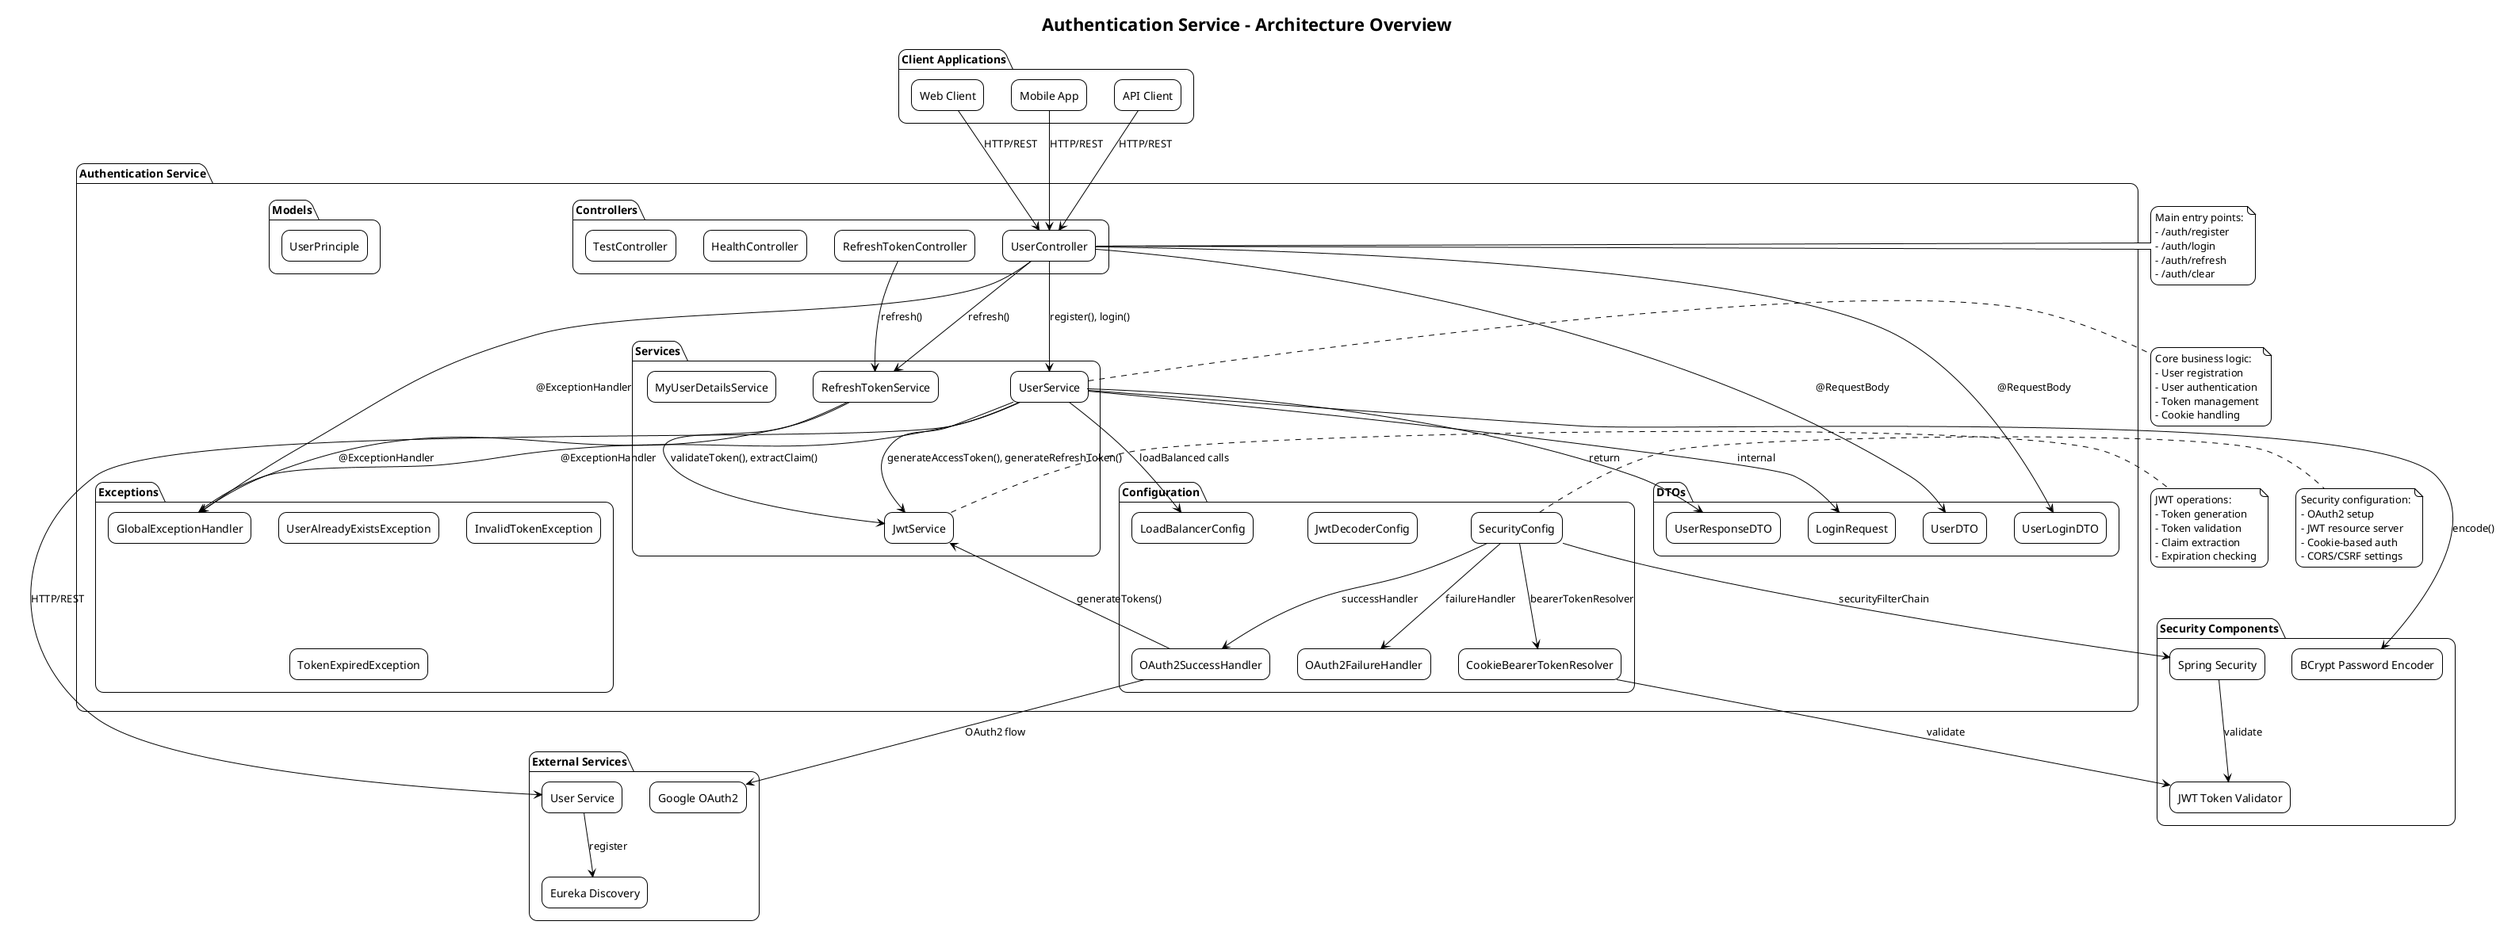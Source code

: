 @startuml Auth Service Architecture Diagram

!theme plain
skinparam backgroundColor #FFFFFF
skinparam componentStyle rectangle
skinparam roundcorner 20

title Authentication Service - Architecture Overview

package "Client Applications" {
    [Web Client] as WC
    [Mobile App] as MA
    [API Client] as AC
}

package "Authentication Service" {
    package "Controllers" {
        [UserController] as UC
        [RefreshTokenController] as RTC
        [HealthController] as HC
        [TestController] as TC
    }
    
    package "Services" {
        [UserService] as US
        [JwtService] as JWT
        [RefreshTokenService] as RTS
        [MyUserDetailsService] as MUDS
    }
    
    package "Configuration" {
        [SecurityConfig] as SC
        [CookieBearerTokenResolver] as CBTR
        [OAuth2SuccessHandler] as OAuth2SH
        [OAuth2FailureHandler] as OAuth2FH
        [JwtDecoderConfig] as JDC
        [LoadBalancerConfig] as LBC
    }
    
    package "DTOs" {
        [UserDTO] as UDTO
        [UserLoginDTO] as ULDTO
        [UserResponseDTO] as URDTO
        [LoginRequest] as LR
    }
    
    package "Models" {
        [UserPrinciple] as UP
    }
    
    package "Exceptions" {
        [UserAlreadyExistsException] as UAEE
        [InvalidTokenException] as ITE
        [TokenExpiredException] as TEE
        [GlobalExceptionHandler] as GEH
    }
}

package "External Services" {
    [User Service] as UDS
    [Eureka Discovery] as ED
    [Google OAuth2] as GO
}

package "Security Components" {
    [BCrypt Password Encoder] as BPE
    [JWT Token Validator] as JTV
    [Spring Security] as SS
}

' Client connections
WC --> UC : HTTP/REST
MA --> UC : HTTP/REST
AC --> UC : HTTP/REST

' Controller to Service connections
UC --> US : register(), login()
UC --> RTS : refresh()
RTC --> RTS : refresh()

' Service to Service connections
US --> JWT : generateAccessToken(), generateRefreshToken()
US --> UDS : HTTP/REST
US --> BPE : encode()
RTS --> JWT : validateToken(), extractClaim()

' Configuration connections
SC --> CBTR : bearerTokenResolver
SC --> OAuth2SH : successHandler
SC --> OAuth2FH : failureHandler
SC --> SS : securityFilterChain

' OAuth2 connections
OAuth2SH --> JWT : generateTokens()
OAuth2SH --> GO : OAuth2 flow

' Discovery and Load Balancing
UDS --> ED : register
US --> LBC : loadBalanced calls

' Exception handling
UC --> GEH : @ExceptionHandler
US --> GEH : @ExceptionHandler
RTS --> GEH : @ExceptionHandler

' Security flow
CBTR --> JTV : validate
SS --> JTV : validate

' DTOs usage
UC --> UDTO : @RequestBody
UC --> ULDTO : @RequestBody
US --> URDTO : return
US --> LR : internal

note right of UC
  Main entry points:
  - /auth/register
  - /auth/login
  - /auth/refresh
  - /auth/clear
end note

note right of US
  Core business logic:
  - User registration
  - User authentication
  - Token management
  - Cookie handling
end note

note right of JWT
  JWT operations:
  - Token generation
  - Token validation
  - Claim extraction
  - Expiration checking
end note

note right of SC
  Security configuration:
  - OAuth2 setup
  - JWT resource server
  - Cookie-based auth
  - CORS/CSRF settings
end note

@enduml 